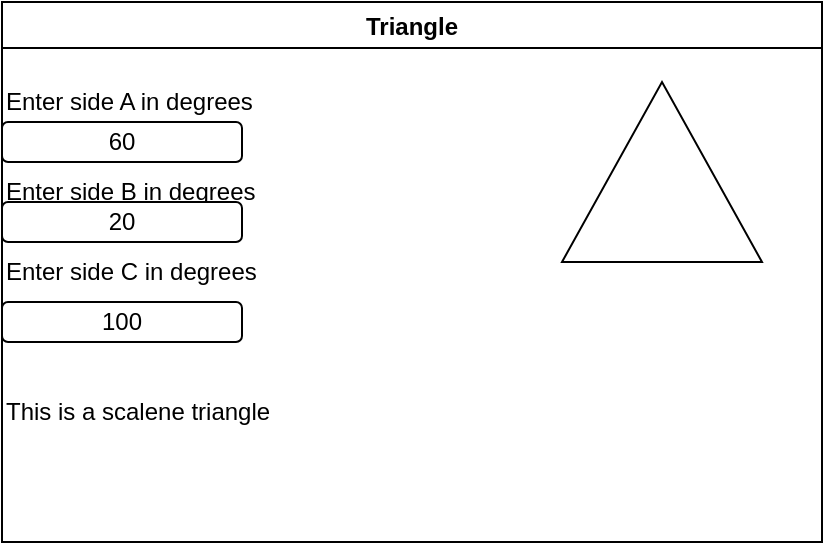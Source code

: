 <mxfile>
    <diagram id="iR4KWxrA9jy56UCYRtWu" name="Page-1">
        <mxGraphModel dx="495" dy="468" grid="1" gridSize="10" guides="1" tooltips="1" connect="1" arrows="1" fold="1" page="1" pageScale="1" pageWidth="850" pageHeight="1100" math="0" shadow="0">
            <root>
                <mxCell id="0"/>
                <mxCell id="1" parent="0"/>
                <mxCell id="2" value="Triangle" style="swimlane;" vertex="1" parent="1">
                    <mxGeometry x="190" y="200" width="410" height="270" as="geometry"/>
                </mxCell>
                <mxCell id="4" value="Enter side A in degrees" style="text;html=1;strokeColor=none;fillColor=none;align=left;verticalAlign=middle;whiteSpace=wrap;rounded=0;" vertex="1" parent="2">
                    <mxGeometry y="35" width="150" height="30" as="geometry"/>
                </mxCell>
                <mxCell id="5" value="" style="triangle;whiteSpace=wrap;html=1;rotation=-90;" vertex="1" parent="2">
                    <mxGeometry x="285" y="35" width="90" height="100" as="geometry"/>
                </mxCell>
                <mxCell id="8" value="Enter side B in degrees" style="text;html=1;strokeColor=none;fillColor=none;align=left;verticalAlign=middle;whiteSpace=wrap;rounded=0;" vertex="1" parent="2">
                    <mxGeometry y="80" width="150" height="30" as="geometry"/>
                </mxCell>
                <mxCell id="9" value="Enter side C in degrees" style="text;html=1;strokeColor=none;fillColor=none;align=left;verticalAlign=middle;whiteSpace=wrap;rounded=0;" vertex="1" parent="2">
                    <mxGeometry y="120" width="150" height="30" as="geometry"/>
                </mxCell>
                <mxCell id="12" value="100" style="rounded=1;whiteSpace=wrap;html=1;" vertex="1" parent="2">
                    <mxGeometry y="150" width="120" height="20" as="geometry"/>
                </mxCell>
                <mxCell id="13" value="20" style="rounded=1;whiteSpace=wrap;html=1;" vertex="1" parent="2">
                    <mxGeometry y="100" width="120" height="20" as="geometry"/>
                </mxCell>
                <mxCell id="14" value="60" style="rounded=1;whiteSpace=wrap;html=1;" vertex="1" parent="2">
                    <mxGeometry y="60" width="120" height="20" as="geometry"/>
                </mxCell>
                <mxCell id="15" value="This is a scalene triangle" style="text;html=1;strokeColor=none;fillColor=none;align=left;verticalAlign=middle;whiteSpace=wrap;rounded=0;" vertex="1" parent="2">
                    <mxGeometry y="190" width="160" height="30" as="geometry"/>
                </mxCell>
            </root>
        </mxGraphModel>
    </diagram>
</mxfile>